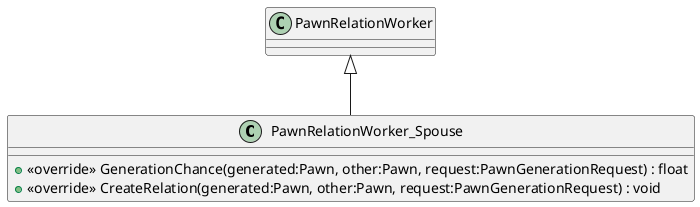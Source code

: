 @startuml
class PawnRelationWorker_Spouse {
    + <<override>> GenerationChance(generated:Pawn, other:Pawn, request:PawnGenerationRequest) : float
    + <<override>> CreateRelation(generated:Pawn, other:Pawn, request:PawnGenerationRequest) : void
}
PawnRelationWorker <|-- PawnRelationWorker_Spouse
@enduml
